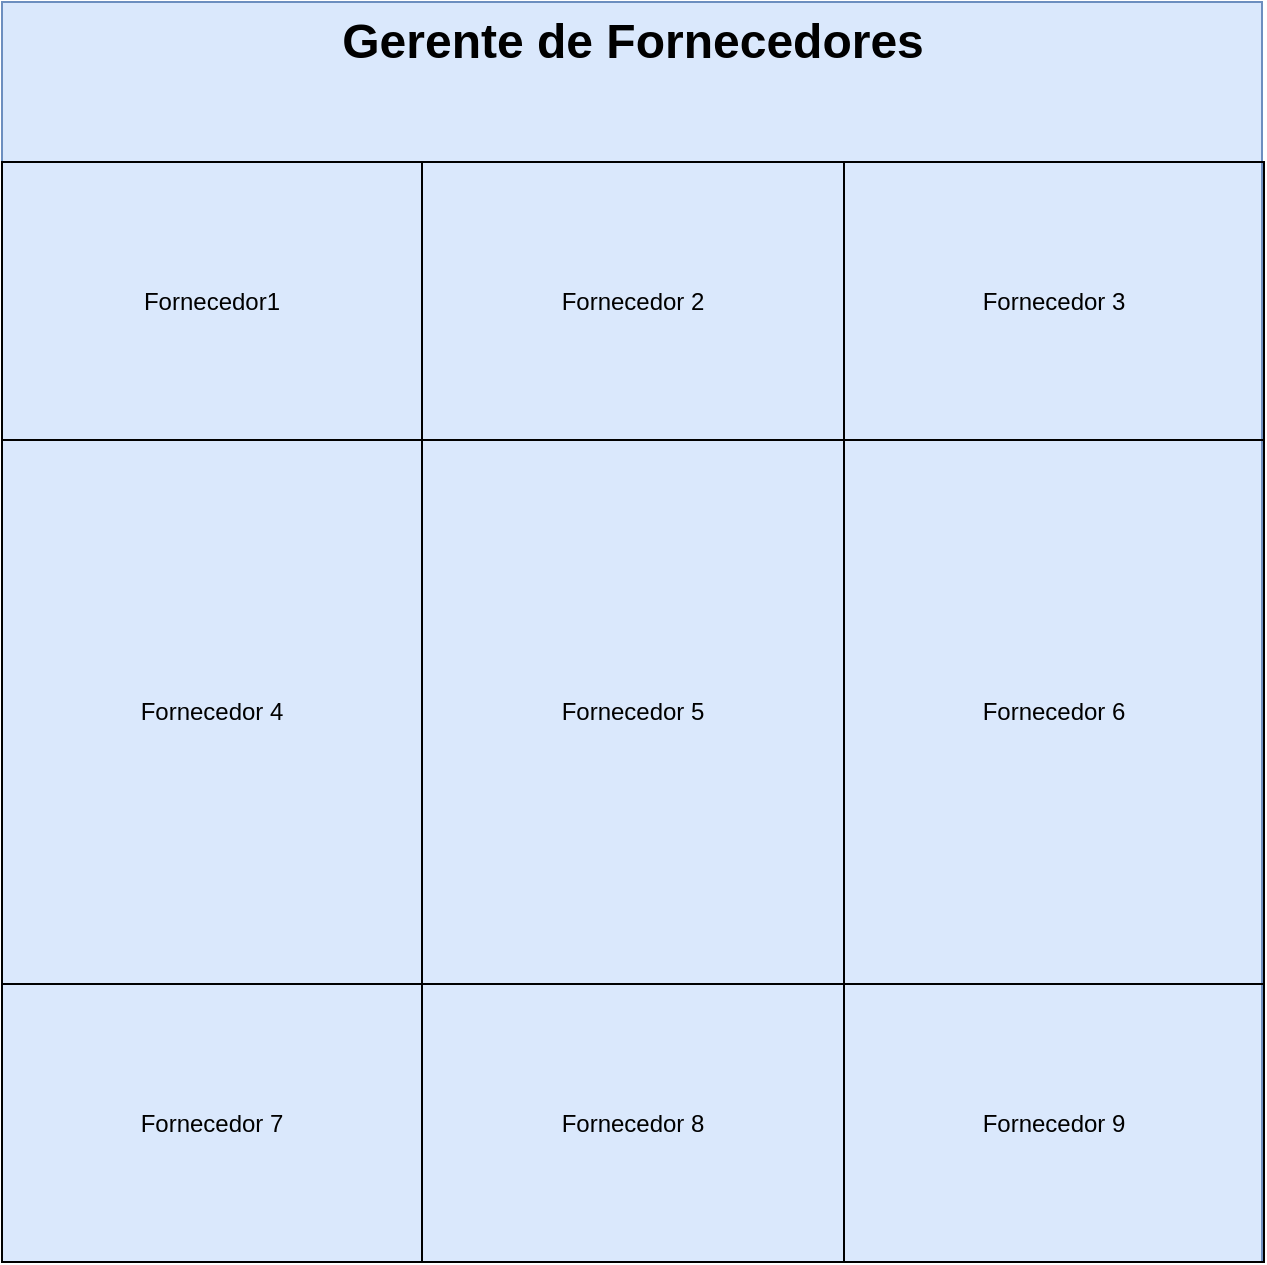 <mxfile version="24.7.1" type="device">
  <diagram id="6SbvMxSq5KhIxk_iKm7d" name="Página-1">
    <mxGraphModel dx="1434" dy="782" grid="1" gridSize="10" guides="1" tooltips="1" connect="1" arrows="1" fold="1" page="1" pageScale="1" pageWidth="827" pageHeight="1169" math="0" shadow="0">
      <root>
        <mxCell id="0" />
        <mxCell id="1" parent="0" />
        <mxCell id="FkjCJBSnQkZOSkQggY5f-1" value="" style="whiteSpace=wrap;html=1;aspect=fixed;fillColor=#dae8fc;strokeColor=#6c8ebf;" vertex="1" parent="1">
          <mxGeometry x="99" y="240" width="630" height="630" as="geometry" />
        </mxCell>
        <mxCell id="FkjCJBSnQkZOSkQggY5f-2" value="Gerente de Fornecedores" style="text;strokeColor=none;fillColor=none;html=1;fontSize=24;fontStyle=1;verticalAlign=middle;align=center;" vertex="1" parent="1">
          <mxGeometry x="364" y="240" width="100" height="40" as="geometry" />
        </mxCell>
        <mxCell id="FkjCJBSnQkZOSkQggY5f-4" value="" style="childLayout=tableLayout;recursiveResize=0;shadow=0;fillColor=none;" vertex="1" parent="1">
          <mxGeometry x="99" y="320" width="631" height="550" as="geometry" />
        </mxCell>
        <mxCell id="FkjCJBSnQkZOSkQggY5f-5" value="" style="shape=tableRow;horizontal=0;startSize=0;swimlaneHead=0;swimlaneBody=0;top=0;left=0;bottom=0;right=0;dropTarget=0;collapsible=0;recursiveResize=0;expand=0;fontStyle=0;fillColor=none;strokeColor=inherit;" vertex="1" parent="FkjCJBSnQkZOSkQggY5f-4">
          <mxGeometry width="631" height="139" as="geometry" />
        </mxCell>
        <mxCell id="FkjCJBSnQkZOSkQggY5f-6" value="Fornecedor1" style="connectable=0;recursiveResize=0;strokeColor=inherit;fillColor=none;align=center;whiteSpace=wrap;html=1;" vertex="1" parent="FkjCJBSnQkZOSkQggY5f-5">
          <mxGeometry width="210" height="139" as="geometry">
            <mxRectangle width="210" height="139" as="alternateBounds" />
          </mxGeometry>
        </mxCell>
        <mxCell id="FkjCJBSnQkZOSkQggY5f-7" value="Fornecedor 2" style="connectable=0;recursiveResize=0;strokeColor=inherit;fillColor=none;align=center;whiteSpace=wrap;html=1;" vertex="1" parent="FkjCJBSnQkZOSkQggY5f-5">
          <mxGeometry x="210" width="211" height="139" as="geometry">
            <mxRectangle width="211" height="139" as="alternateBounds" />
          </mxGeometry>
        </mxCell>
        <mxCell id="FkjCJBSnQkZOSkQggY5f-8" value="Fornecedor 3" style="connectable=0;recursiveResize=0;strokeColor=inherit;fillColor=none;align=center;whiteSpace=wrap;html=1;" vertex="1" parent="FkjCJBSnQkZOSkQggY5f-5">
          <mxGeometry x="421" width="210" height="139" as="geometry">
            <mxRectangle width="210" height="139" as="alternateBounds" />
          </mxGeometry>
        </mxCell>
        <mxCell id="FkjCJBSnQkZOSkQggY5f-9" style="shape=tableRow;horizontal=0;startSize=0;swimlaneHead=0;swimlaneBody=0;top=0;left=0;bottom=0;right=0;dropTarget=0;collapsible=0;recursiveResize=0;expand=0;fontStyle=0;fillColor=none;strokeColor=inherit;" vertex="1" parent="FkjCJBSnQkZOSkQggY5f-4">
          <mxGeometry y="139" width="631" height="272" as="geometry" />
        </mxCell>
        <mxCell id="FkjCJBSnQkZOSkQggY5f-10" value="Fornecedor 4" style="connectable=0;recursiveResize=0;strokeColor=inherit;fillColor=none;align=center;whiteSpace=wrap;html=1;" vertex="1" parent="FkjCJBSnQkZOSkQggY5f-9">
          <mxGeometry width="210" height="272" as="geometry">
            <mxRectangle width="210" height="272" as="alternateBounds" />
          </mxGeometry>
        </mxCell>
        <mxCell id="FkjCJBSnQkZOSkQggY5f-11" value="Fornecedor 5" style="connectable=0;recursiveResize=0;strokeColor=inherit;fillColor=none;align=center;whiteSpace=wrap;html=1;" vertex="1" parent="FkjCJBSnQkZOSkQggY5f-9">
          <mxGeometry x="210" width="211" height="272" as="geometry">
            <mxRectangle width="211" height="272" as="alternateBounds" />
          </mxGeometry>
        </mxCell>
        <mxCell id="FkjCJBSnQkZOSkQggY5f-12" value="Fornecedor 6" style="connectable=0;recursiveResize=0;strokeColor=inherit;fillColor=none;align=center;whiteSpace=wrap;html=1;" vertex="1" parent="FkjCJBSnQkZOSkQggY5f-9">
          <mxGeometry x="421" width="210" height="272" as="geometry">
            <mxRectangle width="210" height="272" as="alternateBounds" />
          </mxGeometry>
        </mxCell>
        <mxCell id="FkjCJBSnQkZOSkQggY5f-13" style="shape=tableRow;horizontal=0;startSize=0;swimlaneHead=0;swimlaneBody=0;top=0;left=0;bottom=0;right=0;dropTarget=0;collapsible=0;recursiveResize=0;expand=0;fontStyle=0;fillColor=none;strokeColor=inherit;" vertex="1" parent="FkjCJBSnQkZOSkQggY5f-4">
          <mxGeometry y="411" width="631" height="139" as="geometry" />
        </mxCell>
        <mxCell id="FkjCJBSnQkZOSkQggY5f-14" value="Fornecedor 7" style="connectable=0;recursiveResize=0;strokeColor=inherit;fillColor=none;align=center;whiteSpace=wrap;html=1;" vertex="1" parent="FkjCJBSnQkZOSkQggY5f-13">
          <mxGeometry width="210" height="139" as="geometry">
            <mxRectangle width="210" height="139" as="alternateBounds" />
          </mxGeometry>
        </mxCell>
        <mxCell id="FkjCJBSnQkZOSkQggY5f-15" value="Fornecedor 8" style="connectable=0;recursiveResize=0;strokeColor=inherit;fillColor=none;align=center;whiteSpace=wrap;html=1;" vertex="1" parent="FkjCJBSnQkZOSkQggY5f-13">
          <mxGeometry x="210" width="211" height="139" as="geometry">
            <mxRectangle width="211" height="139" as="alternateBounds" />
          </mxGeometry>
        </mxCell>
        <mxCell id="FkjCJBSnQkZOSkQggY5f-16" value="Fornecedor 9" style="connectable=0;recursiveResize=0;strokeColor=inherit;fillColor=none;align=center;whiteSpace=wrap;html=1;" vertex="1" parent="FkjCJBSnQkZOSkQggY5f-13">
          <mxGeometry x="421" width="210" height="139" as="geometry">
            <mxRectangle width="210" height="139" as="alternateBounds" />
          </mxGeometry>
        </mxCell>
      </root>
    </mxGraphModel>
  </diagram>
</mxfile>
